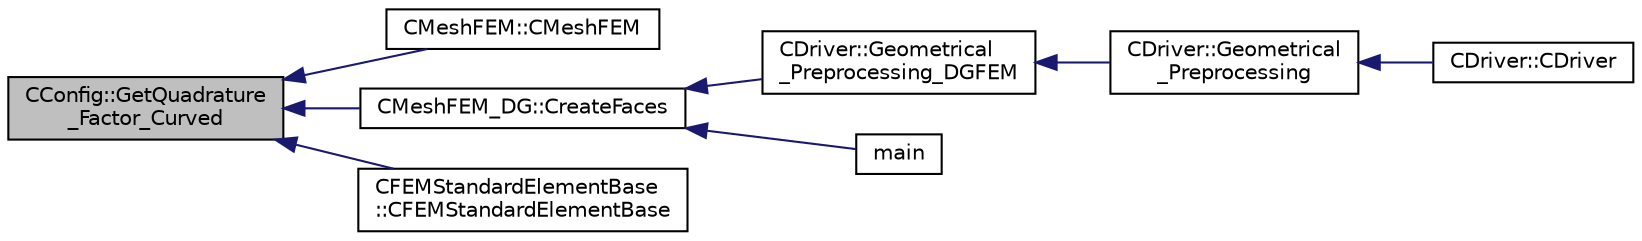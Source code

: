 digraph "CConfig::GetQuadrature_Factor_Curved"
{
  edge [fontname="Helvetica",fontsize="10",labelfontname="Helvetica",labelfontsize="10"];
  node [fontname="Helvetica",fontsize="10",shape=record];
  rankdir="LR";
  Node10675 [label="CConfig::GetQuadrature\l_Factor_Curved",height=0.2,width=0.4,color="black", fillcolor="grey75", style="filled", fontcolor="black"];
  Node10675 -> Node10676 [dir="back",color="midnightblue",fontsize="10",style="solid",fontname="Helvetica"];
  Node10676 [label="CMeshFEM::CMeshFEM",height=0.2,width=0.4,color="black", fillcolor="white", style="filled",URL="$class_c_mesh_f_e_m.html#ae74b12670fb49ad4d28836d9fc2aab8d",tooltip="Redistributes the grid over the ranks and creates the halo layer. "];
  Node10675 -> Node10677 [dir="back",color="midnightblue",fontsize="10",style="solid",fontname="Helvetica"];
  Node10677 [label="CMeshFEM_DG::CreateFaces",height=0.2,width=0.4,color="black", fillcolor="white", style="filled",URL="$class_c_mesh_f_e_m___d_g.html#a1f627fc4d40b545b139486a83396874d",tooltip="Function to create the faces used in the DG formulation. "];
  Node10677 -> Node10678 [dir="back",color="midnightblue",fontsize="10",style="solid",fontname="Helvetica"];
  Node10678 [label="CDriver::Geometrical\l_Preprocessing_DGFEM",height=0.2,width=0.4,color="black", fillcolor="white", style="filled",URL="$class_c_driver.html#a2d9ea1c3d957f03fa5e22fa55e3369a6",tooltip="Do the geometrical preprocessing for the DG FEM solver. "];
  Node10678 -> Node10679 [dir="back",color="midnightblue",fontsize="10",style="solid",fontname="Helvetica"];
  Node10679 [label="CDriver::Geometrical\l_Preprocessing",height=0.2,width=0.4,color="black", fillcolor="white", style="filled",URL="$class_c_driver.html#ad3d55fa299acdb779a7772bcee249004",tooltip="Construction of the edge-based data structure and the multigrid structure. "];
  Node10679 -> Node10680 [dir="back",color="midnightblue",fontsize="10",style="solid",fontname="Helvetica"];
  Node10680 [label="CDriver::CDriver",height=0.2,width=0.4,color="black", fillcolor="white", style="filled",URL="$class_c_driver.html#a3fca4a013a6efa9bbb38fe78a86b5f3d",tooltip="Constructor of the class. "];
  Node10677 -> Node10681 [dir="back",color="midnightblue",fontsize="10",style="solid",fontname="Helvetica"];
  Node10681 [label="main",height=0.2,width=0.4,color="black", fillcolor="white", style="filled",URL="$_s_u2___d_o_t_8cpp.html#a0ddf1224851353fc92bfbff6f499fa97"];
  Node10675 -> Node10682 [dir="back",color="midnightblue",fontsize="10",style="solid",fontname="Helvetica"];
  Node10682 [label="CFEMStandardElementBase\l::CFEMStandardElementBase",height=0.2,width=0.4,color="black", fillcolor="white", style="filled",URL="$class_c_f_e_m_standard_element_base.html#ab252022cac9a818a45ec31472ee8c5f3",tooltip="Alternative constructor. "];
}
